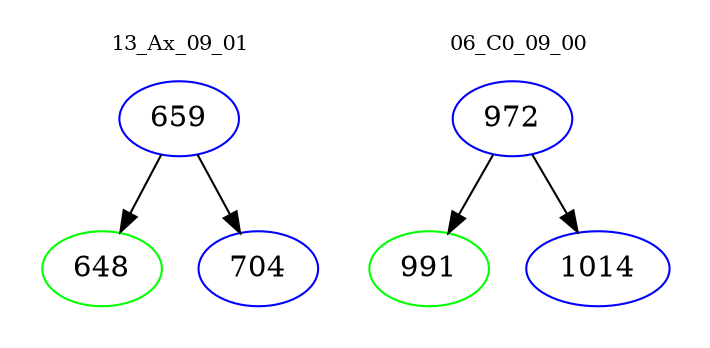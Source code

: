 digraph{
subgraph cluster_0 {
color = white
label = "13_Ax_09_01";
fontsize=10;
T0_659 [label="659", color="blue"]
T0_659 -> T0_648 [color="black"]
T0_648 [label="648", color="green"]
T0_659 -> T0_704 [color="black"]
T0_704 [label="704", color="blue"]
}
subgraph cluster_1 {
color = white
label = "06_C0_09_00";
fontsize=10;
T1_972 [label="972", color="blue"]
T1_972 -> T1_991 [color="black"]
T1_991 [label="991", color="green"]
T1_972 -> T1_1014 [color="black"]
T1_1014 [label="1014", color="blue"]
}
}
